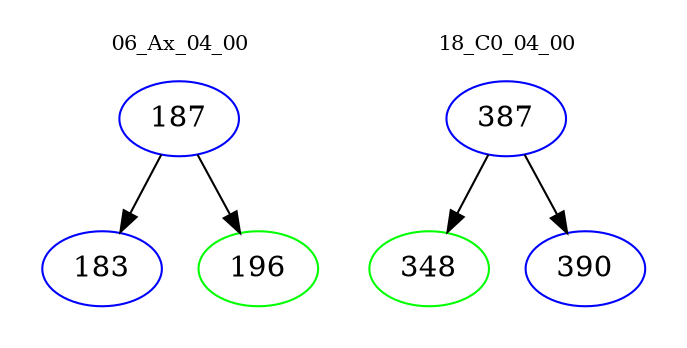 digraph{
subgraph cluster_0 {
color = white
label = "06_Ax_04_00";
fontsize=10;
T0_187 [label="187", color="blue"]
T0_187 -> T0_183 [color="black"]
T0_183 [label="183", color="blue"]
T0_187 -> T0_196 [color="black"]
T0_196 [label="196", color="green"]
}
subgraph cluster_1 {
color = white
label = "18_C0_04_00";
fontsize=10;
T1_387 [label="387", color="blue"]
T1_387 -> T1_348 [color="black"]
T1_348 [label="348", color="green"]
T1_387 -> T1_390 [color="black"]
T1_390 [label="390", color="blue"]
}
}
